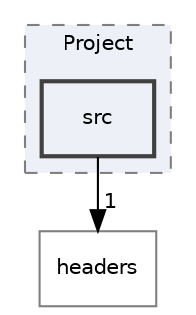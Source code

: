 digraph "Project/Project/src"
{
 // LATEX_PDF_SIZE
  edge [fontname="Helvetica",fontsize="10",labelfontname="Helvetica",labelfontsize="10"];
  node [fontname="Helvetica",fontsize="10",shape=record];
  compound=true
  subgraph clusterdir_0250499be9f5c23570b2916ce3fd0131 {
    graph [ bgcolor="#edf0f7", pencolor="grey50", style="filled,dashed,", label="Project", fontname="Helvetica", fontsize="10", URL="dir_0250499be9f5c23570b2916ce3fd0131.html"]
  dir_4d6db4ef9125176a109ef5c97cf5eb4f [shape=box, label="src", style="filled,bold,", fillcolor="#edf0f7", color="grey25", URL="dir_4d6db4ef9125176a109ef5c97cf5eb4f.html"];
  }
  dir_5d251f00a933f30e4c44eb11396ac747 [shape=box, label="headers", style="", fillcolor="#edf0f7", color="grey50", URL="dir_5d251f00a933f30e4c44eb11396ac747.html"];
  dir_4d6db4ef9125176a109ef5c97cf5eb4f->dir_5d251f00a933f30e4c44eb11396ac747 [headlabel="1", labeldistance=1.5 headhref="dir_000003_000000.html"];
}
